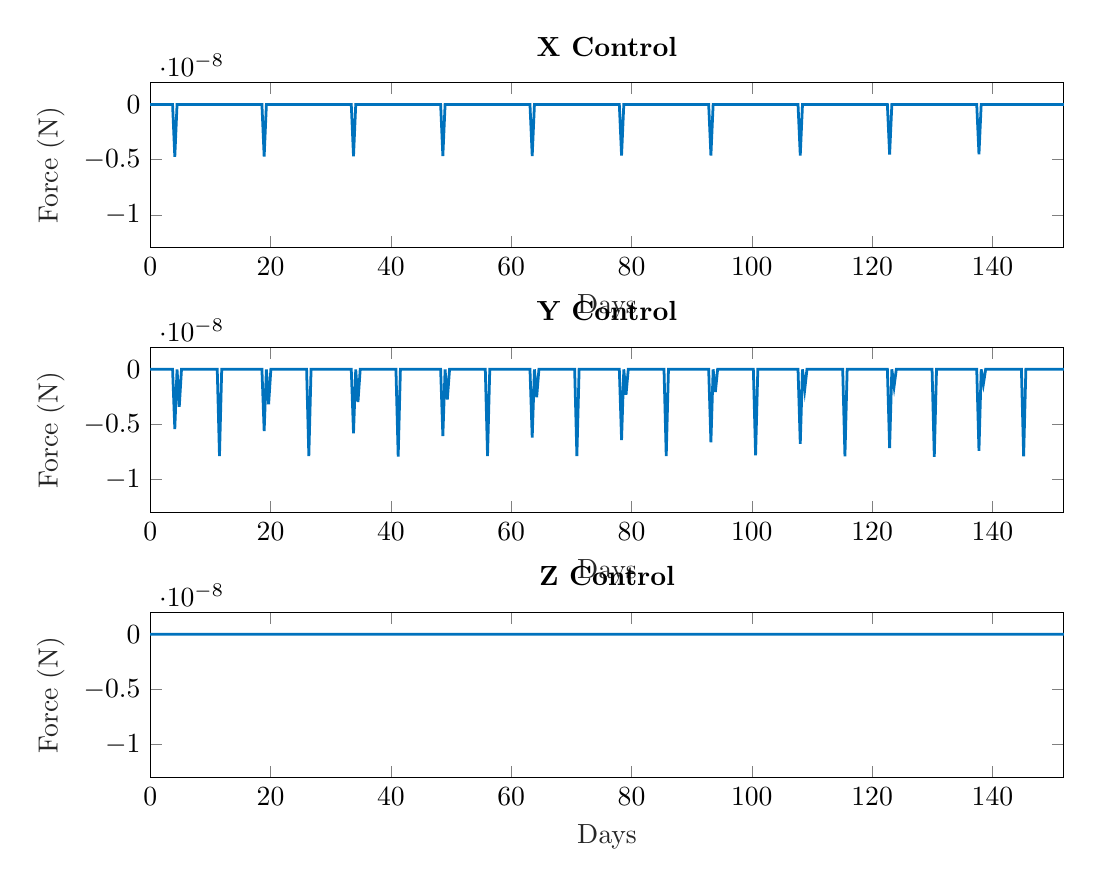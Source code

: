 % This file was created by matlab2tikz.
%
%The latest updates can be retrieved from
%  http://www.mathworks.com/matlabcentral/fileexchange/22022-matlab2tikz-matlab2tikz
%where you can also make suggestions and rate matlab2tikz.
%
\definecolor{mycolor1}{rgb}{0.0,0.447,0.741}%
%
\begin{tikzpicture}

\begin{axis}[%
width=4.568in,
height=0.827in,
at={(0.766in,3.215in)},
scale only axis,
xmin=0,
xmax=151.863,
xlabel style={font=\color{white!15!black}},
xlabel={Days},
ymin=-1.3e-08,
ymax=2e-09,
ylabel style={font=\color{white!15!black}},
ylabel={Force (N)},
axis background/.style={fill=white},
title style={font=\bfseries},
title={X Control}
]
\addplot [color=mycolor1, line width=1.0pt, forget plot]
  table[row sep=crcr]{%
0	-4.385e-19\\
0.371	-4.017e-19\\
0.743	-3.666e-19\\
1.114	-3.311e-19\\
1.485	-2.951e-19\\
1.857	-2.584e-19\\
2.228	-2.217e-19\\
2.599	-1.807e-19\\
2.97	-1.332e-19\\
3.342	-7.63e-20\\
3.713	-3.524e-23\\
4.084	-4.746e-09\\
4.456	-1.004e-17\\
4.827	-4.314e-18\\
5.198	-3.039e-18\\
5.57	-2.647e-18\\
5.941	-2.724e-18\\
6.312	-3.047e-18\\
6.683	-3.325e-18\\
7.055	-3.529e-18\\
7.426	-3.528e-18\\
7.797	-4.171e-18\\
8.169	7.175e-17\\
8.54	1.47e-16\\
8.911	-1.363e-18\\
9.283	-9.778e-19\\
9.654	-7.327e-19\\
10.025	-5.595e-19\\
10.397	-4.289e-19\\
10.768	-3.291e-19\\
11.139	-2.52e-19\\
11.51	-2.66e-19\\
11.882	-7.335e-20\\
12.253	-3.65e-20\\
12.624	-2.396e-20\\
12.996	-1.872e-20\\
13.367	-1.608e-20\\
13.738	-1.449e-20\\
14.11	-3.535e-16\\
14.481	3.468e-16\\
14.852	-1.106e-20\\
15.223	-1.016e-20\\
15.595	-9.293e-21\\
15.966	-8.416e-21\\
16.337	-7.525e-21\\
16.709	-6.618e-21\\
17.08	-5.719e-21\\
17.451	-4.706e-21\\
17.823	-3.54e-21\\
18.194	-2.065e-21\\
18.565	-1.38e-22\\
18.937	-4.728e-09\\
19.308	-1.031e-17\\
19.679	-4.488e-18\\
20.05	-3.193e-18\\
20.422	-2.788e-18\\
20.793	-2.869e-18\\
21.164	-3.192e-18\\
21.536	-3.46e-18\\
21.907	-3.642e-18\\
22.278	-3.648e-18\\
22.65	-4.03e-18\\
23.021	4.452e-16\\
23.392	-1.051e-15\\
23.763	-1.434e-18\\
24.135	-1.026e-18\\
24.506	-7.669e-19\\
24.877	-5.844e-19\\
25.249	-4.476e-19\\
25.62	-3.432e-19\\
25.991	-2.626e-19\\
26.363	-1.025e-17\\
26.734	-2.856e-18\\
27.105	-1.449e-18\\
27.477	-9.615e-19\\
27.848	-7.507e-19\\
28.219	-6.41e-19\\
28.59	-5.727e-19\\
28.962	-3.839e-18\\
29.333	2.379e-16\\
29.704	-4.282e-19\\
30.076	-3.911e-19\\
30.447	-3.562e-19\\
30.818	-3.216e-19\\
31.19	-2.871e-19\\
31.561	-2.527e-19\\
31.932	-2.193e-19\\
32.303	-1.824e-19\\
32.675	-1.409e-19\\
33.046	-8.74e-20\\
33.417	-1.973e-20\\
33.789	-4.703e-09\\
34.16	-1.28e-17\\
34.531	-5.608e-18\\
34.903	-4.038e-18\\
35.274	-3.542e-18\\
35.645	-3.67e-18\\
36.017	-4.083e-18\\
36.388	-4.426e-18\\
36.759	-4.754e-18\\
37.13	-4.533e-18\\
37.502	-5.111e-18\\
37.873	3.293e-15\\
38.244	5.568e-15\\
38.616	-1.704e-18\\
38.987	-1.227e-18\\
39.358	-9.215e-19\\
39.73	-7.043e-19\\
40.101	-5.399e-19\\
40.472	-4.144e-19\\
40.843	-3.173e-19\\
41.215	-9.751e-18\\
41.586	-2.618e-18\\
41.957	-1.333e-18\\
42.329	-8.836e-19\\
42.7	-6.877e-19\\
43.071	-5.845e-19\\
43.443	-5.206e-19\\
43.814	9.122e-16\\
44.185	1.07e-15\\
44.557	-3.919e-19\\
44.928	-3.601e-19\\
45.299	-3.308e-19\\
45.67	-3.022e-19\\
46.042	-2.74e-19\\
46.413	-2.46e-19\\
46.784	-2.191e-19\\
47.156	-1.878e-19\\
47.527	-1.533e-19\\
47.898	-1.024e-19\\
48.27	-4.068e-20\\
48.641	-4.665e-09\\
49.012	-1.52e-17\\
49.383	-6.578e-18\\
49.755	-4.677e-18\\
50.126	-4.106e-18\\
50.497	-4.28e-18\\
50.869	-4.818e-18\\
51.24	-5.239e-18\\
51.611	-5.807e-18\\
51.983	-5.322e-18\\
52.354	-5.854e-18\\
52.725	3.161e-16\\
53.097	9.76e-17\\
53.468	-2.045e-18\\
53.839	-1.468e-18\\
54.21	-1.1e-18\\
54.582	-8.395e-19\\
54.953	-6.43e-19\\
55.324	-4.935e-19\\
55.696	-3.778e-19\\
56.067	-9.329e-18\\
56.438	-2.559e-18\\
56.81	-1.322e-18\\
57.181	-8.888e-19\\
57.552	-6.957e-19\\
57.923	-5.919e-19\\
58.295	-5.248e-19\\
58.666	-3.988e-17\\
59.037	-2.077e-17\\
59.409	-3.818e-19\\
59.78	-3.454e-19\\
60.151	-3.117e-19\\
60.523	-2.789e-19\\
60.894	-2.47e-19\\
61.265	-2.16e-19\\
61.637	-1.866e-19\\
62.008	-1.557e-19\\
62.379	-1.223e-19\\
62.75	-7.897e-20\\
63.122	-2.642e-20\\
63.493	-4.663e-09\\
63.864	-9.599e-18\\
64.236	-5.425e-18\\
64.607	-4.247e-18\\
64.978	-3.812e-18\\
65.35	-3.739e-18\\
65.721	-3.862e-18\\
66.092	-4.083e-18\\
66.463	-4.48e-18\\
66.835	-4.46e-18\\
67.206	-5.337e-18\\
67.577	3.072e-17\\
67.949	-9.905e-16\\
68.32	-1.59e-18\\
68.691	-1.151e-18\\
69.063	-8.662e-19\\
69.434	-6.633e-19\\
69.805	-5.107e-19\\
70.177	-3.94e-19\\
70.548	-3.039e-19\\
70.919	-9.109e-18\\
71.29	-2.491e-18\\
71.662	-1.297e-18\\
72.033	-8.766e-19\\
72.404	-6.877e-19\\
72.776	-5.85e-19\\
73.147	-5.177e-19\\
73.518	4.391e-16\\
73.89	5.942e-16\\
74.261	-3.725e-19\\
74.632	-3.354e-19\\
75.003	-3.011e-19\\
75.375	-2.679e-19\\
75.746	-2.358e-19\\
76.117	-2.05e-19\\
76.489	-1.76e-19\\
76.86	-1.463e-19\\
77.231	-1.146e-19\\
77.603	-7.434e-20\\
77.974	-2.601e-20\\
78.345	-4.638e-09\\
78.717	-2.279e-18\\
79.088	-1.25e-18\\
79.459	-9.675e-19\\
79.83	-8.635e-19\\
80.202	-8.457e-19\\
80.573	-8.724e-19\\
80.944	-9.196e-19\\
81.316	-9.897e-19\\
81.687	-1.018e-18\\
82.058	-1.266e-18\\
82.43	-2.584e-15\\
82.801	-1.282e-16\\
83.172	-4.12e-19\\
83.543	-2.91e-19\\
83.915	-2.156e-19\\
84.286	-1.634e-19\\
84.657	-1.247e-19\\
85.029	-9.556e-20\\
85.4	-7.325e-20\\
85.771	-8.849e-18\\
86.143	-2.433e-18\\
86.514	-1.279e-18\\
86.885	-8.702e-19\\
87.257	-6.838e-19\\
87.628	-5.811e-19\\
87.999	-5.126e-19\\
88.37	-2.39e-18\\
88.742	-4.116e-17\\
89.113	-3.63e-19\\
89.484	-3.246e-19\\
89.856	-2.893e-19\\
90.227	-2.552e-19\\
90.598	-2.224e-19\\
90.97	-1.913e-19\\
91.341	-1.624e-19\\
91.712	-1.337e-19\\
92.083	-1.035e-19\\
92.455	-6.699e-20\\
92.826	-2.348e-20\\
93.197	-4.618e-09\\
93.569	-3.628e-18\\
93.94	-1.867e-18\\
94.311	-1.432e-18\\
94.683	-1.277e-18\\
95.054	-1.275e-18\\
95.425	-1.34e-18\\
95.797	-1.421e-18\\
96.168	-1.55e-18\\
96.539	-1.533e-18\\
96.91	-1.798e-18\\
97.282	-3.048e-16\\
97.653	3.384e-15\\
98.024	-5.97e-19\\
98.396	-4.25e-19\\
98.767	-3.165e-19\\
99.138	-2.407e-19\\
99.51	-1.839e-19\\
99.881	-1.411e-19\\
100.252	-1.082e-19\\
100.623	-8.969e-18\\
100.995	-2.487e-18\\
101.366	-1.312e-18\\
101.737	-8.977e-19\\
102.109	-7.069e-19\\
102.48	-6.009e-19\\
102.851	-5.288e-19\\
103.223	2.514e-17\\
103.594	-1.116e-16\\
103.965	-3.675e-19\\
104.337	-3.259e-19\\
104.708	-2.874e-19\\
105.079	-2.505e-19\\
105.45	-2.152e-19\\
105.822	-1.82e-19\\
106.193	-1.514e-19\\
106.564	-1.222e-19\\
106.936	-9.194e-20\\
107.307	-5.76e-20\\
107.678	-1.703e-20\\
108.05	-4.618e-09\\
108.421	-5.7e-18\\
108.792	-2.822e-18\\
109.163	-2.169e-18\\
109.535	-1.942e-18\\
109.906	-1.967e-18\\
110.277	-2.081e-18\\
110.649	-2.215e-18\\
111.02	-2.442e-18\\
111.391	-2.388e-18\\
111.763	-2.751e-18\\
112.134	-5.55e-17\\
112.505	4.325e-15\\
112.877	-9.137e-19\\
113.248	-6.554e-19\\
113.619	-4.904e-19\\
113.99	-3.74e-19\\
114.362	-2.864e-19\\
114.733	-2.197e-19\\
115.104	-1.683e-19\\
115.476	-8.636e-18\\
115.847	-2.377e-18\\
116.218	-1.264e-18\\
116.59	-8.682e-19\\
116.961	-6.846e-19\\
117.332	-5.819e-19\\
117.703	-5.12e-19\\
118.075	-2.327e-16\\
118.446	6.61e-17\\
118.817	-3.568e-19\\
119.189	-3.168e-19\\
119.56	-2.801e-19\\
119.931	-2.448e-19\\
120.303	-2.112e-19\\
120.674	-1.797e-19\\
121.045	-1.507e-19\\
121.417	-1.229e-19\\
121.788	-9.445e-20\\
122.159	-6.142e-20\\
122.53	-2.267e-20\\
122.902	-4.546e-09\\
123.273	-6.138e-18\\
123.644	-2.914e-18\\
124.016	-2.202e-18\\
124.387	-1.97e-18\\
124.758	-2.025e-18\\
125.13	-2.189e-18\\
125.501	-2.342e-18\\
125.872	-2.614e-18\\
126.243	-2.511e-18\\
126.615	-2.841e-18\\
126.986	3.19e-15\\
127.357	-1.32e-15\\
127.729	-8.882e-19\\
128.1	-6.463e-19\\
128.471	-4.887e-19\\
128.843	-3.75e-19\\
129.214	-2.891e-19\\
129.585	-2.221e-19\\
129.957	-1.702e-19\\
130.328	-8.748e-18\\
130.699	-2.408e-18\\
131.07	-1.286e-18\\
131.442	-8.871e-19\\
131.813	-7.017e-19\\
132.184	-5.977e-19\\
132.556	-5.262e-19\\
132.927	-4.756e-17\\
133.298	-1.248e-16\\
133.67	-3.647e-19\\
134.041	-3.227e-19\\
134.412	-2.841e-19\\
134.783	-2.471e-19\\
135.155	-2.118e-19\\
135.526	-1.788e-19\\
135.897	-1.485e-19\\
136.269	-1.201e-19\\
136.64	-9.121e-20\\
137.011	-5.864e-20\\
137.383	-2.056e-20\\
137.754	-4.515e-09\\
138.125	-1.935e-17\\
138.496	-1.008e-17\\
138.868	-7.754e-18\\
139.239	-6.96e-18\\
139.61	-6.964e-18\\
139.982	-7.348e-18\\
140.353	-7.821e-18\\
140.724	-8.644e-18\\
141.096	-8.668e-18\\
141.467	-1.103e-17\\
141.838	-2.417e-15\\
142.21	3.493e-16\\
142.581	-2.878e-18\\
142.952	-2.101e-18\\
143.323	-1.592e-18\\
143.695	-1.223e-18\\
144.066	-9.449e-19\\
144.437	-7.276e-19\\
144.809	-5.591e-19\\
145.18	-9.348e-18\\
145.551	-2.565e-18\\
145.923	-1.364e-18\\
146.294	-9.435e-19\\
146.665	-7.492e-19\\
147.036	-6.408e-19\\
147.408	-5.653e-19\\
147.779	-2.295e-16\\
148.15	9.008e-16\\
148.522	-3.888e-19\\
148.893	-3.424e-19\\
149.264	-2.995e-19\\
149.636	-2.583e-19\\
150.007	-2.19e-19\\
150.378	-1.823e-19\\
150.75	-1.489e-19\\
151.121	-1.182e-19\\
151.492	-8.704e-20\\
151.863	-5.327e-20\\
};
\end{axis}

\begin{axis}[%
width=4.568in,
height=0.827in,
at={(0.766in,1.891in)},
scale only axis,
xmin=0,
xmax=151.863,
xlabel style={font=\color{white!15!black}},
xlabel={Days},
ymin=-1.3e-08,
ymax=2e-09,
ylabel style={font=\color{white!15!black}},
ylabel={Force (N)},
axis background/.style={fill=white},
title style={font=\bfseries},
title={Y Control}
]
\addplot [color=mycolor1, line width=1.0pt, forget plot]
  table[row sep=crcr]{%
0	2.531e-16\\
0.371	9.568e-16\\
0.743	2.493e-19\\
1.114	4.531e-19\\
1.485	6.136e-19\\
1.857	7.083e-19\\
2.228	7.277e-19\\
2.599	1.279e-15\\
2.97	-1.07e-16\\
3.342	4.646e-16\\
3.713	2.021e-15\\
4.084	-5.406e-09\\
4.456	-1.229e-15\\
4.827	-3.388e-09\\
5.198	-1.536e-17\\
5.57	-3.62e-17\\
5.941	-1.535e-17\\
6.312	-7.977e-18\\
6.683	-4.682e-18\\
7.055	-2.917e-18\\
7.426	9.981e-16\\
7.797	1.107e-15\\
8.169	-6.992e-16\\
8.54	-6.593e-16\\
8.911	-3.387e-16\\
9.283	-4.217e-19\\
9.654	-3.617e-19\\
10.025	-3.231e-19\\
10.397	-3.109e-19\\
10.768	-3.153e-19\\
11.139	1.141e-16\\
11.51	-7.859e-09\\
11.882	-1.241e-19\\
12.253	-4.385e-20\\
12.624	-3.481e-20\\
12.996	-3.089e-20\\
13.367	-2.661e-20\\
13.738	-3.373e-16\\
14.11	5.503e-16\\
14.481	5.905e-16\\
14.852	1.433e-16\\
15.223	3.589e-16\\
15.595	7.283e-21\\
15.966	1.258e-20\\
16.337	1.67e-20\\
16.709	1.905e-20\\
17.08	1.939e-20\\
17.451	8.153e-17\\
17.823	5.785e-16\\
18.194	-3.198e-16\\
18.565	4.146e-17\\
18.937	-5.59e-09\\
19.308	-9.26e-16\\
19.679	-3.18e-09\\
20.05	2.737e-16\\
20.422	-3.896e-17\\
20.793	-1.654e-17\\
21.164	-8.5e-18\\
21.536	-4.942e-18\\
21.907	-2.979e-18\\
22.278	2.567e-17\\
22.65	7.729e-16\\
23.021	6.85e-16\\
23.392	1.127e-15\\
23.763	-5.128e-16\\
24.135	-4.418e-19\\
24.506	-3.811e-19\\
24.877	-3.407e-19\\
25.249	-3.252e-19\\
25.62	-3.255e-19\\
25.991	-2.317e-16\\
26.363	-7.864e-09\\
26.734	-4.803e-18\\
27.105	-1.768e-18\\
27.477	-1.383e-18\\
27.848	-1.206e-18\\
28.219	-1.028e-18\\
28.59	-9.424e-17\\
28.962	2.733e-16\\
29.333	-4.659e-17\\
29.704	2.043e-16\\
30.076	1.262e-16\\
30.447	2.44e-19\\
30.818	4.343e-19\\
31.19	5.805e-19\\
31.561	6.624e-19\\
31.932	6.723e-19\\
32.303	4.093e-16\\
32.675	-2.847e-16\\
33.046	2.17e-16\\
33.417	2.319e-16\\
33.789	-5.795e-09\\
34.16	3.449e-15\\
34.531	-2.966e-09\\
34.903	2.824e-15\\
35.274	-4.027e-17\\
35.645	-1.765e-17\\
36.017	-9.452e-18\\
36.388	-5.623e-18\\
36.759	-3.524e-18\\
37.13	2.444e-15\\
37.502	-2.133e-16\\
37.873	-9.143e-15\\
38.244	6.17e-16\\
38.616	1.314e-16\\
38.987	-5.26e-19\\
39.358	-4.5e-19\\
39.73	-4.009e-19\\
40.101	-3.859e-19\\
40.472	-3.917e-19\\
40.843	-2.415e-16\\
41.215	-7.915e-09\\
41.586	-4.019e-18\\
41.957	-1.489e-18\\
42.329	-1.231e-18\\
42.7	-1.105e-18\\
43.071	-9.566e-19\\
43.443	2.267e-15\\
43.814	3.464e-17\\
44.185	1.113e-15\\
44.557	9.758e-16\\
44.928	-2.324e-16\\
45.299	2.284e-19\\
45.67	4.091e-19\\
46.042	5.474e-19\\
46.413	6.234e-19\\
46.784	6.3e-19\\
47.156	1.213e-15\\
47.527	3.387e-16\\
47.898	1.975e-15\\
48.27	8.942e-16\\
48.641	-6.053e-09\\
49.012	-1.85e-15\\
49.383	-2.747e-09\\
49.755	4.073e-16\\
50.126	-5.168e-17\\
50.497	-2.244e-17\\
50.869	-1.176e-17\\
51.24	-6.905e-18\\
51.611	-4.225e-18\\
51.983	1.004e-16\\
52.354	8.651e-16\\
52.725	-4.231e-16\\
53.097	4.002e-16\\
53.468	7.783e-16\\
53.839	-6.238e-19\\
54.21	-5.338e-19\\
54.582	-4.76e-19\\
54.953	-4.595e-19\\
55.324	-4.678e-19\\
55.696	-2.998e-16\\
56.067	-7.865e-09\\
56.438	-4.185e-18\\
56.81	-1.616e-18\\
57.181	-1.246e-18\\
57.552	-1.066e-18\\
57.923	-8.967e-19\\
58.295	5.919e-16\\
58.666	-8.995e-17\\
59.037	-1.819e-16\\
59.409	-9.658e-17\\
59.78	4.441e-17\\
60.151	1.862e-19\\
60.523	3.372e-19\\
60.894	4.505e-19\\
61.265	5.109e-19\\
61.637	5.138e-19\\
62.008	-2.412e-16\\
62.379	-7.953e-17\\
62.75	-1.668e-16\\
63.122	1.087e-16\\
63.493	-6.187e-09\\
63.864	-1.13e-15\\
64.236	-2.532e-09\\
64.607	2.477e-15\\
64.978	-6.108e-18\\
65.35	-1.059e-17\\
65.721	-7.26e-18\\
66.092	-4.73e-18\\
66.463	-2.998e-18\\
66.835	3.522e-16\\
67.206	2.188e-16\\
67.577	1.594e-15\\
67.949	4.983e-16\\
68.32	3.256e-16\\
68.691	-5.599e-19\\
69.063	-5.143e-19\\
69.434	-4.686e-19\\
69.805	-4.214e-19\\
70.177	-3.725e-19\\
70.548	-1.378e-16\\
70.919	-7.87e-09\\
71.29	-4.052e-18\\
71.662	-1.599e-18\\
72.033	-1.222e-18\\
72.404	-1.034e-18\\
72.776	-8.634e-19\\
73.147	5.488e-16\\
73.518	3.011e-16\\
73.89	-1.745e-16\\
74.261	-2.441e-16\\
74.632	-6.279e-16\\
75.003	1.681e-19\\
75.375	3.08e-19\\
75.746	4.123e-19\\
76.117	4.672e-19\\
76.489	4.689e-19\\
76.86	3.376e-16\\
77.231	1.736e-16\\
77.603	8.705e-17\\
77.974	2.734e-17\\
78.345	-6.41e-09\\
78.717	-4.092e-16\\
79.088	-2.301e-09\\
79.459	-6.495e-16\\
79.83	-1.074e-17\\
80.202	-4.756e-18\\
80.573	-2.467e-18\\
80.944	-1.435e-18\\
81.316	-8.898e-19\\
81.687	-3.389e-16\\
82.058	1.104e-14\\
82.43	5.416e-15\\
82.801	-3.154e-16\\
83.172	4.487e-15\\
83.543	-1.272e-19\\
83.915	-1.163e-19\\
84.286	-1.06e-19\\
84.657	-9.665e-20\\
85.029	-8.745e-20\\
85.4	-5.982e-16\\
85.771	-7.864e-09\\
86.143	-4.013e-18\\
86.514	-1.624e-18\\
86.885	-1.213e-18\\
87.257	-1.006e-18\\
87.628	-8.29e-19\\
87.999	1.749e-16\\
88.37	4.449e-18\\
88.742	-6.41e-17\\
89.113	-1.553e-16\\
89.484	2.485e-16\\
89.856	1.434e-19\\
90.227	2.692e-19\\
90.598	3.621e-19\\
90.97	4.105e-19\\
91.341	4.112e-19\\
91.712	1.799e-16\\
92.083	-5.41e-17\\
92.455	1.889e-16\\
92.826	3.011e-16\\
93.197	-6.622e-09\\
93.569	1.453e-14\\
93.94	-2.06e-09\\
94.311	-5.11e-15\\
94.683	-1.507e-17\\
95.054	-6.42e-18\\
95.425	-3.392e-18\\
95.797	-2.005e-18\\
96.168	-1.242e-18\\
96.539	-5.53e-15\\
96.91	-1.041e-14\\
97.282	9.586e-15\\
97.653	5.891e-15\\
98.024	1.436e-15\\
98.396	-1.835e-19\\
98.767	-1.637e-19\\
99.138	-1.479e-19\\
99.51	-1.381e-19\\
99.881	-1.31e-19\\
100.252	-4.942e-15\\
100.623	-7.803e-09\\
100.995	-4.216e-18\\
101.366	-1.723e-18\\
101.737	-1.247e-18\\
102.109	-1.009e-18\\
102.48	-8.171e-19\\
102.851	-1.499e-16\\
103.223	-1.2e-16\\
103.594	-1.111e-16\\
103.965	2.032e-16\\
104.337	-1.721e-16\\
104.708	1.349e-19\\
105.079	2.486e-19\\
105.45	3.302e-19\\
105.822	3.704e-19\\
106.193	3.672e-19\\
106.564	8.621e-17\\
106.936	-6.563e-18\\
107.307	1.27e-16\\
107.678	-4.037e-17\\
108.05	-6.759e-09\\
108.421	-8.479e-15\\
108.792	-1.834e-09\\
109.163	-4.255e-15\\
109.535	-2.177e-17\\
109.906	-9.861e-18\\
110.277	-5.265e-18\\
110.649	-3.113e-18\\
111.02	-1.912e-18\\
111.391	4.031e-15\\
111.763	-4.468e-16\\
112.134	-7.712e-15\\
112.505	-3.262e-15\\
112.877	2.382e-16\\
113.248	-2.804e-19\\
113.619	-2.433e-19\\
113.99	-2.173e-19\\
114.362	-2.059e-19\\
114.733	-2.038e-19\\
115.104	4.735e-17\\
115.476	-7.895e-09\\
115.847	-3.899e-18\\
116.218	-1.635e-18\\
116.59	-1.204e-18\\
116.961	-9.809e-19\\
117.332	-7.979e-19\\
117.703	1.373e-16\\
118.075	-1.465e-16\\
118.446	-2.281e-16\\
118.817	4.737e-16\\
119.189	5.059e-17\\
119.56	1.185e-19\\
119.931	2.316e-19\\
120.303	3.148e-19\\
120.674	3.581e-19\\
121.045	3.587e-19\\
121.417	-2.569e-17\\
121.788	-3.391e-17\\
122.159	2.453e-17\\
122.53	4.292e-16\\
122.902	-7.149e-09\\
123.273	-5.897e-15\\
123.644	-1.543e-09\\
124.016	1.569e-15\\
124.387	-2.313e-17\\
124.758	-9.085e-18\\
125.13	-4.869e-18\\
125.501	-2.922e-18\\
125.872	-1.82e-18\\
126.243	-1.479e-16\\
126.615	1.591e-15\\
126.986	2.012e-15\\
127.357	-3.829e-15\\
127.729	-1.134e-15\\
128.1	-2.831e-19\\
128.471	-2.413e-19\\
128.843	-2.144e-19\\
129.214	-2.052e-19\\
129.585	-2.091e-19\\
129.957	-7.128e-16\\
130.328	-7.926e-09\\
130.699	-3.907e-18\\
131.07	-1.666e-18\\
131.442	-1.224e-18\\
131.813	-9.921e-19\\
132.184	-8.03e-19\\
132.556	2.319e-17\\
132.927	-1.601e-16\\
133.298	-2.833e-17\\
133.67	-2.437e-16\\
134.041	-9.698e-17\\
134.412	1.157e-19\\
134.783	2.273e-19\\
135.155	3.093e-19\\
135.526	3.522e-19\\
135.897	3.528e-19\\
136.269	-1.32e-16\\
136.64	-1.352e-17\\
137.011	-4.942e-16\\
137.383	-2.145e-16\\
137.754	-7.397e-09\\
138.125	-1.18e-14\\
138.496	-1.301e-09\\
138.868	-1.517e-14\\
139.239	-3.787e-17\\
139.61	-2.263e-17\\
139.982	-1.375e-17\\
140.353	-8.686e-18\\
140.724	-5.514e-18\\
141.096	1.139e-14\\
141.467	2.311e-15\\
141.838	3.843e-15\\
142.21	-5.628e-15\\
142.581	5.067e-15\\
142.952	-9.677e-19\\
143.323	-8.598e-19\\
143.695	-7.752e-19\\
144.066	-7.162e-19\\
144.437	-6.781e-19\\
144.809	8.264e-16\\
145.18	-7.884e-09\\
145.551	-4.146e-18\\
145.923	-1.762e-18\\
146.294	-1.283e-18\\
146.665	-1.032e-18\\
147.036	-8.291e-19\\
147.408	-9.331e-17\\
147.779	6.429e-16\\
148.15	1.324e-16\\
148.522	7.744e-16\\
148.893	1.251e-16\\
149.264	1.347e-19\\
149.636	2.465e-19\\
150.007	3.265e-19\\
150.378	3.657e-19\\
150.75	3.618e-19\\
151.121	-3.623e-16\\
151.492	1.063e-16\\
151.863	-5.159e-16\\
};
\end{axis}

\begin{axis}[%
width=4.568in,
height=0.827in,
at={(0.766in,0.566in)},
scale only axis,
xmin=0,
xmax=151.863,
xlabel style={font=\color{white!15!black}},
xlabel={Days},
ymin=-1.3e-08,
ymax=2e-09,
ylabel style={font=\color{white!15!black}},
ylabel={Force (N)},
axis background/.style={fill=white},
title style={font=\bfseries},
title={Z Control}
]
\addplot [color=mycolor1, line width=1.0pt, forget plot]
  table[row sep=crcr]{%
0	-9.841e-16\\
0.371	-3.583e-18\\
0.743	7.32e-21\\
1.114	7.42e-21\\
1.485	7.631e-21\\
1.857	7.961e-21\\
2.228	8.459e-21\\
2.599	4.943e-18\\
2.97	9.746e-16\\
3.342	9.747e-16\\
3.713	-3.895e-18\\
4.084	2.254e-16\\
4.456	2.383e-16\\
4.827	4.767e-16\\
5.198	2.212e-16\\
5.57	-8.531e-20\\
5.941	-8.624e-20\\
6.312	-8.502e-20\\
6.683	-8.159e-20\\
7.055	-7.548e-20\\
7.426	2.44e-16\\
7.797	-2.554e-18\\
8.169	-3.089e-16\\
8.54	-7.834e-18\\
8.911	2.067e-16\\
9.283	-3.375e-20\\
9.654	-2.745e-20\\
10.025	-2.114e-20\\
10.397	-1.511e-20\\
10.768	-9.709e-21\\
11.139	2.333e-16\\
11.51	-1.494e-17\\
11.882	-6.318e-22\\
12.253	-3.327e-22\\
12.624	-1.248e-22\\
12.996	1.141e-23\\
13.367	9.619e-23\\
13.738	2.836e-16\\
14.11	-2.348e-17\\
14.481	2.891e-16\\
14.852	4.025e-16\\
15.223	1.383e-16\\
15.595	1.853e-22\\
15.966	1.884e-22\\
16.337	1.943e-22\\
16.709	2.032e-22\\
17.08	2.166e-22\\
17.451	1.336e-16\\
17.823	2.857e-16\\
18.194	2.796e-16\\
18.565	1.434e-16\\
18.937	-3.705e-18\\
19.308	1.086e-17\\
19.679	-1.651e-16\\
20.05	-1.88e-16\\
20.422	-8.8e-20\\
20.793	-8.906e-20\\
21.164	-8.787e-20\\
21.536	-8.437e-20\\
21.907	-7.789e-20\\
22.278	5.919e-18\\
22.65	1.75e-16\\
23.021	-1.662e-16\\
23.392	-3.667e-17\\
23.763	-1.956e-16\\
24.135	-3.504e-20\\
24.506	-2.853e-20\\
24.877	-2.202e-20\\
25.249	-1.58e-20\\
25.62	-1.023e-20\\
25.991	-3.404e-16\\
26.363	-1.023e-17\\
26.734	-2.283e-20\\
27.105	-1.075e-20\\
27.477	-2.519e-21\\
27.848	2.733e-21\\
28.219	5.866e-21\\
28.59	1.223e-16\\
28.962	1.138e-16\\
29.333	1.652e-16\\
29.704	-1.533e-16\\
30.076	1.346e-16\\
30.447	7.764e-21\\
30.818	7.628e-21\\
31.19	7.607e-21\\
31.561	7.712e-21\\
31.932	7.998e-21\\
32.303	1.403e-16\\
32.675	-5.529e-18\\
33.046	2.851e-16\\
33.417	2.862e-16\\
33.789	-8.753e-15\\
34.16	-2.919e-15\\
34.531	2.956e-15\\
34.903	4.081e-18\\
35.274	-1.075e-19\\
35.645	-1.086e-19\\
36.017	-1.07e-19\\
36.388	-1.025e-19\\
36.759	-9.425e-20\\
37.13	-2.925e-15\\
37.502	-2.955e-15\\
37.873	-5.853e-15\\
38.244	8.605e-17\\
38.616	-4.373e-18\\
38.987	-4.256e-20\\
39.358	-3.461e-20\\
39.73	-2.666e-20\\
40.101	-1.905e-20\\
40.472	-1.225e-20\\
40.843	2.921e-15\\
41.215	9.816e-16\\
41.586	-1.84e-20\\
41.957	-7.119e-21\\
42.329	6.169e-22\\
42.7	5.551e-21\\
43.071	8.465e-21\\
43.443	-9.672e-16\\
43.814	2.002e-15\\
44.185	-1.626e-17\\
44.557	10.0e-16\\
44.928	2.016e-15\\
45.299	9.302e-21\\
45.67	8.922e-21\\
46.042	8.641e-21\\
46.413	8.476e-21\\
46.784	8.486e-21\\
47.156	8.324e-18\\
47.527	1.016e-15\\
47.898	2.03e-15\\
48.27	-1.009e-15\\
48.641	-8.93e-17\\
49.012	4.235e-18\\
49.383	-1.77e-16\\
49.755	-1.238e-16\\
50.126	-1.276e-19\\
50.497	-1.29e-19\\
50.869	-1.271e-19\\
51.24	-1.219e-19\\
51.611	-1.12e-19\\
51.983	5.106e-18\\
52.354	-1.843e-16\\
52.725	-1.018e-16\\
53.097	2.697e-17\\
53.468	-1.487e-16\\
53.839	-5.069e-20\\
54.21	-4.121e-20\\
54.582	-3.174e-20\\
54.953	-2.267e-20\\
55.324	-1.455e-20\\
55.696	-1.103e-17\\
56.067	-9.764e-17\\
56.438	-1.907e-20\\
56.81	-7.982e-21\\
57.181	-6.022e-22\\
57.552	3.947e-21\\
57.923	6.511e-21\\
58.295	6.622e-18\\
58.666	2.271e-17\\
59.037	8.831e-18\\
59.409	8.175e-18\\
59.78	1.389e-17\\
60.151	6.691e-21\\
60.523	6.365e-21\\
60.894	6.154e-21\\
61.265	6.07e-21\\
61.637	6.15e-21\\
62.008	8.884e-17\\
62.379	-3.982e-19\\
62.75	-9.001e-17\\
63.122	-9.664e-17\\
63.493	-5.97e-16\\
63.864	2.011e-17\\
64.236	-1.404e-17\\
64.607	-6.406e-16\\
64.978	-9.514e-20\\
65.35	-9.656e-20\\
65.721	-9.523e-20\\
66.092	-9.134e-20\\
66.463	-8.456e-20\\
66.835	-1.281e-15\\
67.206	-6.43e-16\\
67.577	-6.356e-16\\
67.949	-1.776e-17\\
68.32	5.958e-16\\
68.691	-3.872e-20\\
69.063	-3.193e-20\\
69.434	-2.514e-20\\
69.805	-1.868e-20\\
70.177	-1.29e-20\\
70.548	6.265e-16\\
70.919	2.697e-16\\
71.29	-1.846e-20\\
71.662	-7.576e-21\\
72.033	-4.071e-22\\
72.404	3.954e-21\\
72.776	6.359e-21\\
73.147	2.846e-16\\
73.518	-7.791e-17\\
73.89	5.896e-16\\
74.261	6.986e-17\\
74.632	6.321e-16\\
75.003	6.122e-21\\
75.375	5.77e-21\\
75.746	5.534e-21\\
76.117	5.425e-21\\
76.489	5.478e-21\\
76.86	5.669e-16\\
77.231	5.113e-16\\
77.603	3.809e-18\\
77.974	1.253e-18\\
78.345	-2.943e-16\\
78.717	2.952e-16\\
79.088	4.859e-17\\
79.459	-1.152e-17\\
79.83	-2.381e-20\\
80.202	-2.42e-20\\
80.573	-2.392e-20\\
80.944	-2.301e-20\\
81.316	-2.146e-20\\
81.687	5.215e-16\\
82.058	-4.377e-16\\
82.43	5.262e-16\\
82.801	-2.734e-16\\
83.172	2.973e-16\\
83.543	-9.486e-21\\
83.915	-7.804e-21\\
84.286	-6.124e-21\\
84.657	-4.523e-21\\
85.029	-3.095e-21\\
85.4	2.483e-16\\
85.771	-1.355e-16\\
86.143	-1.809e-20\\
86.514	-7.371e-21\\
86.885	-4.024e-22\\
87.257	3.762e-21\\
87.628	5.994e-21\\
87.999	-1.13e-17\\
88.37	1.191e-16\\
88.742	2.928e-16\\
89.113	4.268e-16\\
89.484	1.304e-16\\
89.856	5.321e-21\\
90.227	4.951e-21\\
90.598	4.701e-21\\
90.97	4.58e-21\\
91.341	4.616e-21\\
91.712	3.164e-18\\
92.083	-1.321e-16\\
92.455	-1.816e-18\\
92.826	1.316e-16\\
93.197	-6.906e-18\\
93.569	3.307e-17\\
93.94	-4.96e-15\\
94.311	-4.915e-15\\
94.683	-3.589e-20\\
95.054	-3.638e-20\\
95.425	-3.59e-20\\
95.797	-3.446e-20\\
96.168	-3.198e-20\\
96.539	8.402e-18\\
96.91	-1.491e-17\\
97.282	-4.983e-15\\
97.653	4.864e-15\\
98.024	4.937e-15\\
98.396	-1.423e-20\\
98.767	-1.165e-20\\
99.138	-9.073e-21\\
99.51	-6.6e-21\\
99.881	-4.399e-21\\
100.252	-4.968e-15\\
100.623	2.459e-18\\
100.995	-1.895e-20\\
101.366	-8.026e-21\\
101.737	-1.041e-21\\
102.109	3.05e-21\\
102.48	5.177e-21\\
102.851	1.237e-17\\
103.223	2.265e-17\\
103.594	-3.302e-18\\
103.965	2.879e-17\\
104.337	-6.312e-17\\
104.708	4.187e-21\\
105.079	3.832e-21\\
105.45	3.607e-21\\
105.822	3.52e-21\\
106.193	3.591e-21\\
106.564	2.571e-18\\
106.936	-6.38e-17\\
107.307	-1.289e-18\\
107.678	9.455e-20\\
108.05	8.876e-18\\
108.421	-3.814e-15\\
108.792	-7.717e-15\\
109.163	-7.687e-15\\
109.535	-5.66e-20\\
109.906	-5.727e-20\\
110.277	-5.647e-20\\
110.649	-5.417e-20\\
111.02	-5.019e-20\\
111.391	-9.789e-18\\
111.763	1.532e-17\\
112.134	3.854e-15\\
112.505	-1.76e-17\\
112.877	-3.832e-15\\
113.248	-2.242e-20\\
113.619	-1.827e-20\\
113.99	-1.412e-20\\
114.362	-1.015e-20\\
114.733	-6.605e-21\\
115.104	-3.852e-15\\
115.476	4.327e-17\\
115.847	-1.768e-20\\
116.218	-7.061e-21\\
116.59	-2.538e-22\\
116.961	3.736e-21\\
117.332	5.803e-21\\
117.703	-2.056e-16\\
118.075	-4.161e-16\\
118.446	3.157e-18\\
118.817	6.165e-17\\
119.189	-6.224e-18\\
119.56	4.636e-21\\
119.931	4.234e-21\\
120.303	3.957e-21\\
120.674	3.812e-21\\
121.045	3.821e-21\\
121.417	-2.192e-16\\
121.788	-2.817e-18\\
122.159	-2.504e-16\\
122.53	-4.026e-16\\
122.902	1.718e-15\\
123.273	1.668e-15\\
123.644	-8.84e-18\\
124.016	1.711e-15\\
124.387	-5.783e-20\\
124.758	-5.838e-20\\
125.13	-5.745e-20\\
125.501	-5.498e-20\\
125.872	-5.076e-20\\
126.243	1.682e-15\\
126.615	3.398e-15\\
126.986	7.48e-18\\
127.357	-1.666e-15\\
127.729	1.7e-15\\
128.1	-2.283e-20\\
128.471	-1.856e-20\\
128.843	-1.427e-20\\
129.214	-1.02e-20\\
129.585	-6.525e-21\\
129.957	-2.82e-18\\
130.328	-4.251e-16\\
130.699	-1.826e-20\\
131.07	-7.469e-21\\
131.442	-5.959e-22\\
131.813	3.405e-21\\
132.184	5.454e-21\\
132.556	-6.75e-18\\
132.927	-6.332e-18\\
133.298	-2.237e-17\\
133.67	1.473e-17\\
134.041	-2.04e-16\\
134.412	4.203e-21\\
134.783	3.815e-21\\
135.155	3.558e-21\\
135.526	3.437e-21\\
135.897	3.473e-21\\
136.269	-1.95e-16\\
136.64	-6.123e-19\\
137.011	-1.954e-16\\
137.383	-1.75e-16\\
137.754	-4.496e-15\\
138.125	-6.911e-18\\
138.496	-5.932e-17\\
138.868	-3.958e-17\\
139.239	-1.853e-19\\
139.61	-1.873e-19\\
139.982	-1.841e-19\\
140.353	-1.759e-19\\
140.724	-1.622e-19\\
141.096	4.407e-15\\
141.467	-4.53e-15\\
141.838	4.423e-15\\
142.21	-3.919e-18\\
142.581	-3.363e-18\\
142.952	-7.33e-20\\
143.323	-5.999e-20\\
143.695	-4.668e-20\\
144.066	-3.407e-20\\
144.437	-2.272e-20\\
144.809	-4.557e-15\\
145.18	3.139e-17\\
145.551	-2.019e-20\\
145.923	-8.858e-21\\
146.294	-1.7e-21\\
146.665	2.429e-21\\
147.036	4.52e-21\\
147.408	6.892e-18\\
147.779	1.108e-17\\
148.15	2.794e-16\\
148.522	-1.302e-17\\
148.893	-2.808e-16\\
149.264	3.282e-21\\
149.636	2.945e-21\\
150.007	2.753e-21\\
150.378	2.711e-21\\
150.75	2.837e-21\\
151.121	3.011e-16\\
151.492	-2.842e-16\\
151.863	8.904e-18\\
};
\end{axis}
\end{tikzpicture}%